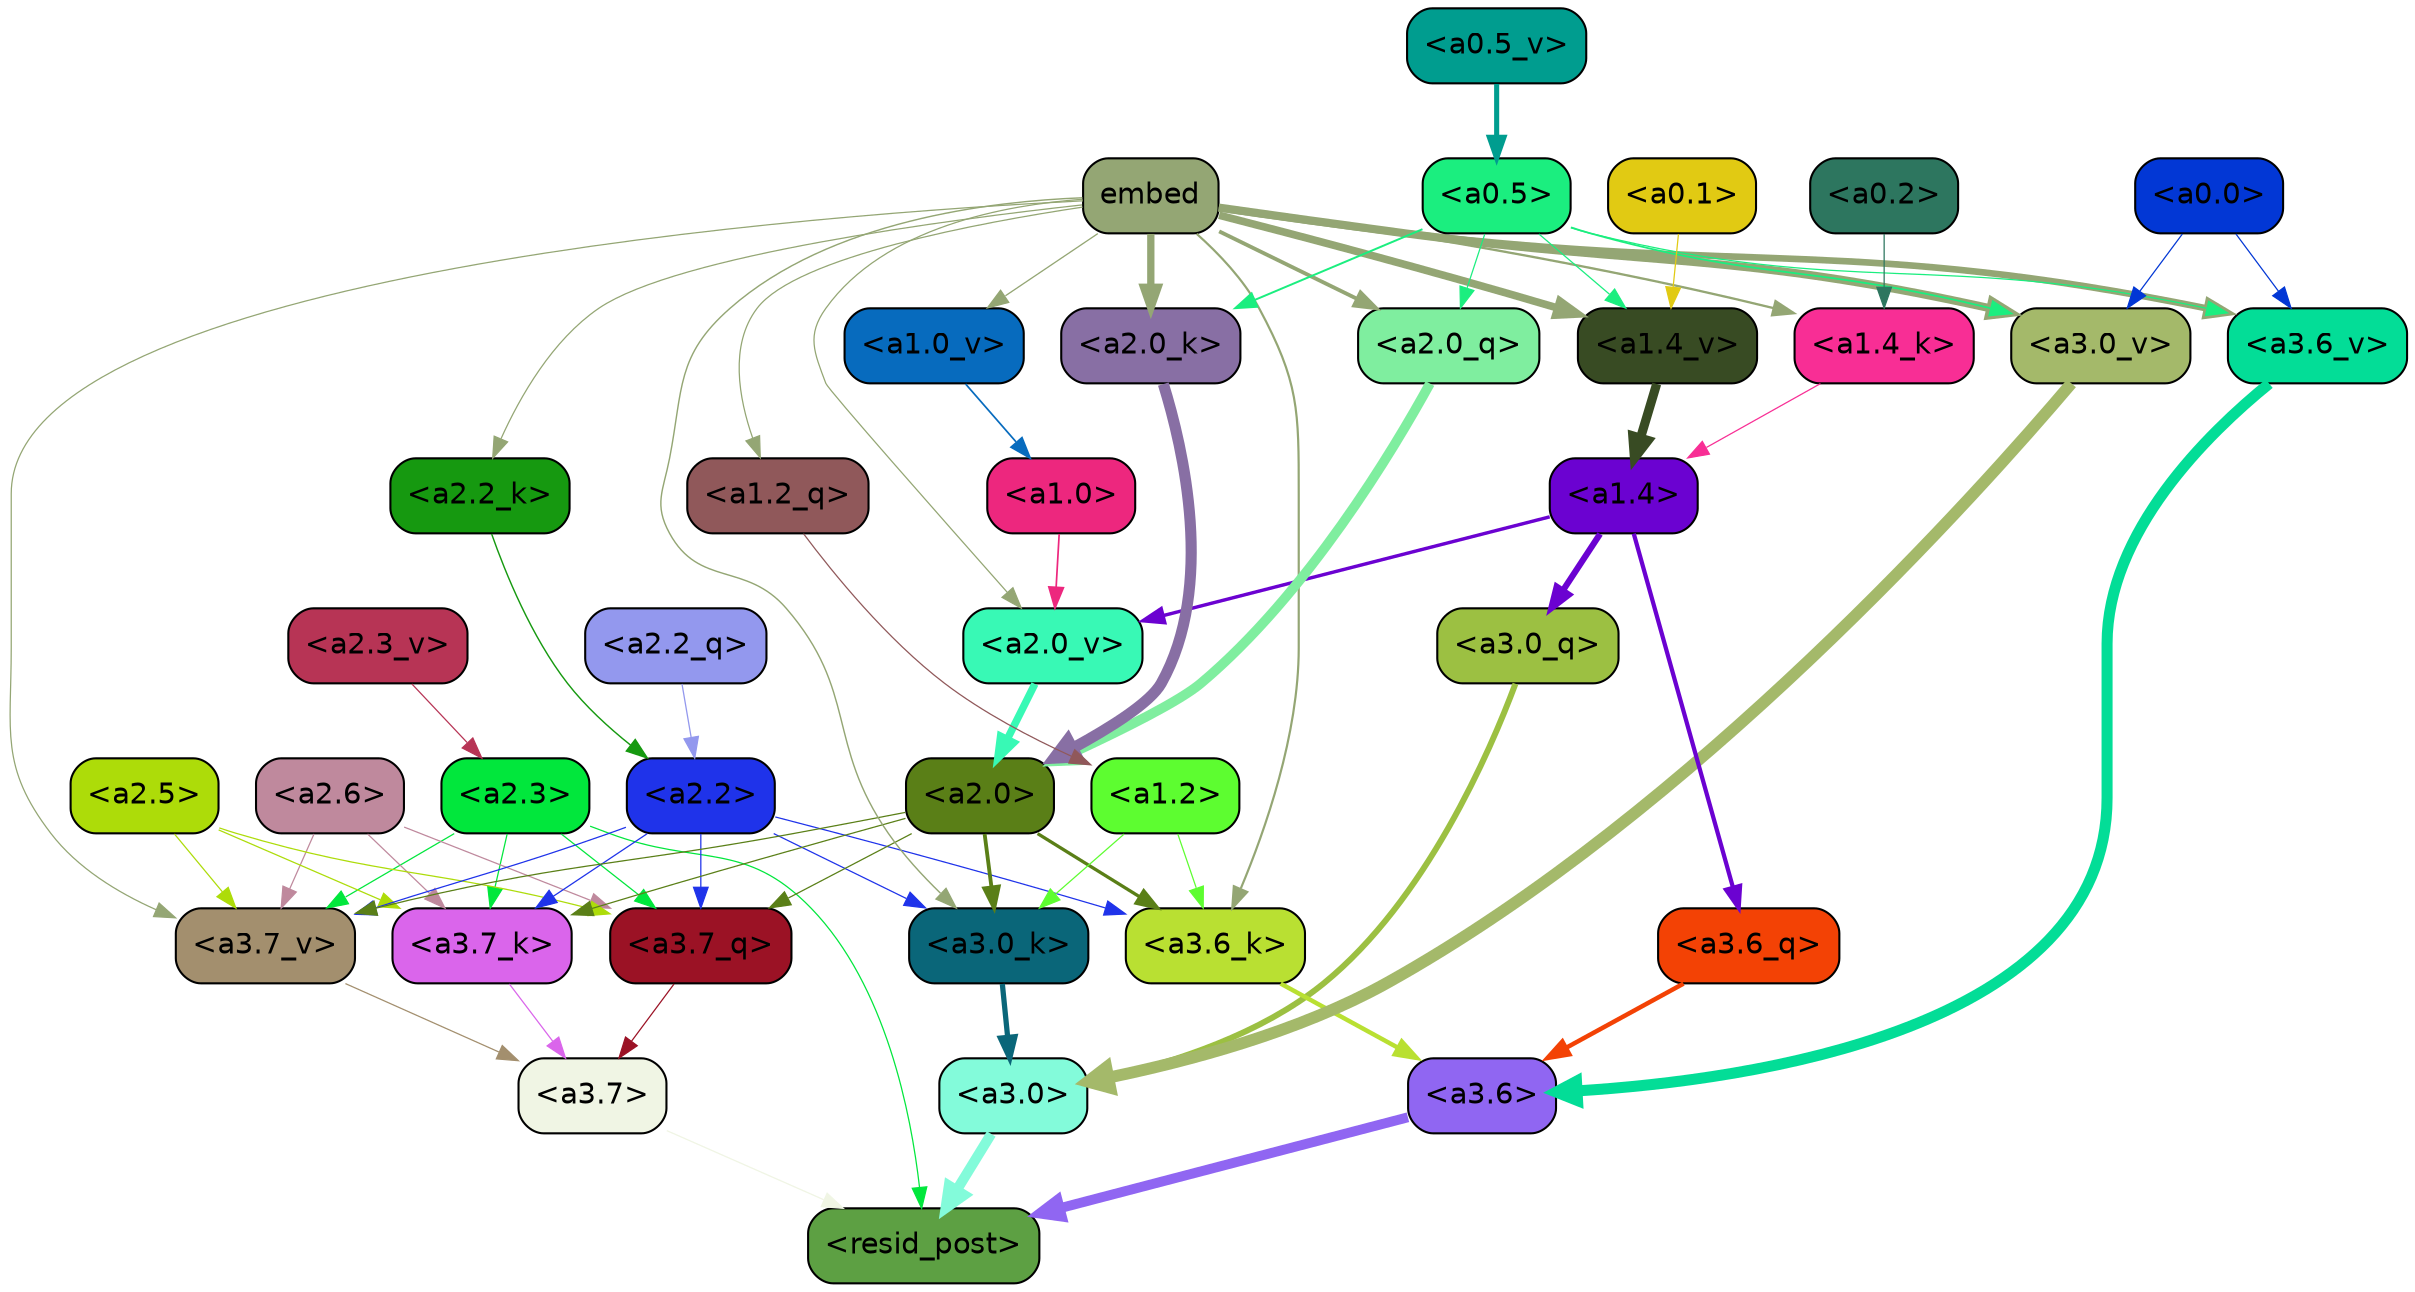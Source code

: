 strict digraph "" {
	graph [bgcolor=transparent,
		layout=dot,
		overlap=false,
		splines=true
	];
	"<a3.7>"	[color=black,
		fillcolor="#f0f5e4",
		fontname=Helvetica,
		shape=box,
		style="filled, rounded"];
	"<resid_post>"	[color=black,
		fillcolor="#5da043",
		fontname=Helvetica,
		shape=box,
		style="filled, rounded"];
	"<a3.7>" -> "<resid_post>"	[color="#f0f5e4",
		penwidth=0.6];
	"<a3.6>"	[color=black,
		fillcolor="#9066f2",
		fontname=Helvetica,
		shape=box,
		style="filled, rounded"];
	"<a3.6>" -> "<resid_post>"	[color="#9066f2",
		penwidth=4.751592040061951];
	"<a3.0>"	[color=black,
		fillcolor="#83fbda",
		fontname=Helvetica,
		shape=box,
		style="filled, rounded"];
	"<a3.0>" -> "<resid_post>"	[color="#83fbda",
		penwidth=4.904066681861877];
	"<a2.3>"	[color=black,
		fillcolor="#01e73c",
		fontname=Helvetica,
		shape=box,
		style="filled, rounded"];
	"<a2.3>" -> "<resid_post>"	[color="#01e73c",
		penwidth=0.6];
	"<a3.7_q>"	[color=black,
		fillcolor="#9b1225",
		fontname=Helvetica,
		shape=box,
		style="filled, rounded"];
	"<a2.3>" -> "<a3.7_q>"	[color="#01e73c",
		penwidth=0.6];
	"<a3.7_k>"	[color=black,
		fillcolor="#da65eb",
		fontname=Helvetica,
		shape=box,
		style="filled, rounded"];
	"<a2.3>" -> "<a3.7_k>"	[color="#01e73c",
		penwidth=0.6];
	"<a3.7_v>"	[color=black,
		fillcolor="#a38f6e",
		fontname=Helvetica,
		shape=box,
		style="filled, rounded"];
	"<a2.3>" -> "<a3.7_v>"	[color="#01e73c",
		penwidth=0.6];
	"<a3.7_q>" -> "<a3.7>"	[color="#9b1225",
		penwidth=0.6];
	"<a3.6_q>"	[color=black,
		fillcolor="#f34205",
		fontname=Helvetica,
		shape=box,
		style="filled, rounded"];
	"<a3.6_q>" -> "<a3.6>"	[color="#f34205",
		penwidth=2.160832464694977];
	"<a3.0_q>"	[color=black,
		fillcolor="#9cc042",
		fontname=Helvetica,
		shape=box,
		style="filled, rounded"];
	"<a3.0_q>" -> "<a3.0>"	[color="#9cc042",
		penwidth=2.870753765106201];
	"<a3.7_k>" -> "<a3.7>"	[color="#da65eb",
		penwidth=0.6];
	"<a3.6_k>"	[color=black,
		fillcolor="#b9e032",
		fontname=Helvetica,
		shape=box,
		style="filled, rounded"];
	"<a3.6_k>" -> "<a3.6>"	[color="#b9e032",
		penwidth=2.13908451795578];
	"<a3.0_k>"	[color=black,
		fillcolor="#0a6679",
		fontname=Helvetica,
		shape=box,
		style="filled, rounded"];
	"<a3.0_k>" -> "<a3.0>"	[color="#0a6679",
		penwidth=2.520303964614868];
	"<a3.7_v>" -> "<a3.7>"	[color="#a38f6e",
		penwidth=0.6];
	"<a3.6_v>"	[color=black,
		fillcolor="#03dd97",
		fontname=Helvetica,
		shape=box,
		style="filled, rounded"];
	"<a3.6_v>" -> "<a3.6>"	[color="#03dd97",
		penwidth=5.297133803367615];
	"<a3.0_v>"	[color=black,
		fillcolor="#a4b96a",
		fontname=Helvetica,
		shape=box,
		style="filled, rounded"];
	"<a3.0_v>" -> "<a3.0>"	[color="#a4b96a",
		penwidth=5.680712580680847];
	"<a2.6>"	[color=black,
		fillcolor="#bf899d",
		fontname=Helvetica,
		shape=box,
		style="filled, rounded"];
	"<a2.6>" -> "<a3.7_q>"	[color="#bf899d",
		penwidth=0.6];
	"<a2.6>" -> "<a3.7_k>"	[color="#bf899d",
		penwidth=0.6];
	"<a2.6>" -> "<a3.7_v>"	[color="#bf899d",
		penwidth=0.6];
	"<a2.5>"	[color=black,
		fillcolor="#addc09",
		fontname=Helvetica,
		shape=box,
		style="filled, rounded"];
	"<a2.5>" -> "<a3.7_q>"	[color="#addc09",
		penwidth=0.6];
	"<a2.5>" -> "<a3.7_k>"	[color="#addc09",
		penwidth=0.6];
	"<a2.5>" -> "<a3.7_v>"	[color="#addc09",
		penwidth=0.6];
	"<a2.2>"	[color=black,
		fillcolor="#1f33ea",
		fontname=Helvetica,
		shape=box,
		style="filled, rounded"];
	"<a2.2>" -> "<a3.7_q>"	[color="#1f33ea",
		penwidth=0.6];
	"<a2.2>" -> "<a3.7_k>"	[color="#1f33ea",
		penwidth=0.6];
	"<a2.2>" -> "<a3.6_k>"	[color="#1f33ea",
		penwidth=0.6];
	"<a2.2>" -> "<a3.0_k>"	[color="#1f33ea",
		penwidth=0.6];
	"<a2.2>" -> "<a3.7_v>"	[color="#1f33ea",
		penwidth=0.6];
	"<a2.0>"	[color=black,
		fillcolor="#5a7f17",
		fontname=Helvetica,
		shape=box,
		style="filled, rounded"];
	"<a2.0>" -> "<a3.7_q>"	[color="#5a7f17",
		penwidth=0.6];
	"<a2.0>" -> "<a3.7_k>"	[color="#5a7f17",
		penwidth=0.6];
	"<a2.0>" -> "<a3.6_k>"	[color="#5a7f17",
		penwidth=1.5897698998451233];
	"<a2.0>" -> "<a3.0_k>"	[color="#5a7f17",
		penwidth=1.8405593037605286];
	"<a2.0>" -> "<a3.7_v>"	[color="#5a7f17",
		penwidth=0.6];
	"<a1.4>"	[color=black,
		fillcolor="#6b02d1",
		fontname=Helvetica,
		shape=box,
		style="filled, rounded"];
	"<a1.4>" -> "<a3.6_q>"	[color="#6b02d1",
		penwidth=2.038943290710449];
	"<a1.4>" -> "<a3.0_q>"	[color="#6b02d1",
		penwidth=2.9756359085440636];
	"<a2.0_v>"	[color=black,
		fillcolor="#38f9b5",
		fontname=Helvetica,
		shape=box,
		style="filled, rounded"];
	"<a1.4>" -> "<a2.0_v>"	[color="#6b02d1",
		penwidth=1.6503054380882531];
	"<a1.2>"	[color=black,
		fillcolor="#5dfd30",
		fontname=Helvetica,
		shape=box,
		style="filled, rounded"];
	"<a1.2>" -> "<a3.6_k>"	[color="#5dfd30",
		penwidth=0.6];
	"<a1.2>" -> "<a3.0_k>"	[color="#5dfd30",
		penwidth=0.6];
	embed	[color=black,
		fillcolor="#94a674",
		fontname=Helvetica,
		shape=box,
		style="filled, rounded"];
	embed -> "<a3.6_k>"	[color="#94a674",
		penwidth=1.046662151813507];
	embed -> "<a3.0_k>"	[color="#94a674",
		penwidth=0.6800519227981567];
	embed -> "<a3.7_v>"	[color="#94a674",
		penwidth=0.6];
	embed -> "<a3.6_v>"	[color="#94a674",
		penwidth=3.1840110421180725];
	embed -> "<a3.0_v>"	[color="#94a674",
		penwidth=3.9005755856633186];
	"<a2.0_q>"	[color=black,
		fillcolor="#7fee9f",
		fontname=Helvetica,
		shape=box,
		style="filled, rounded"];
	embed -> "<a2.0_q>"	[color="#94a674",
		penwidth=1.85904461145401];
	"<a2.2_k>"	[color=black,
		fillcolor="#169910",
		fontname=Helvetica,
		shape=box,
		style="filled, rounded"];
	embed -> "<a2.2_k>"	[color="#94a674",
		penwidth=0.6];
	"<a2.0_k>"	[color=black,
		fillcolor="#886fa4",
		fontname=Helvetica,
		shape=box,
		style="filled, rounded"];
	embed -> "<a2.0_k>"	[color="#94a674",
		penwidth=3.5012558698654175];
	embed -> "<a2.0_v>"	[color="#94a674",
		penwidth=0.6];
	"<a1.2_q>"	[color=black,
		fillcolor="#90585a",
		fontname=Helvetica,
		shape=box,
		style="filled, rounded"];
	embed -> "<a1.2_q>"	[color="#94a674",
		penwidth=0.6];
	"<a1.4_k>"	[color=black,
		fillcolor="#f82e95",
		fontname=Helvetica,
		shape=box,
		style="filled, rounded"];
	embed -> "<a1.4_k>"	[color="#94a674",
		penwidth=1.109577551484108];
	"<a1.4_v>"	[color=black,
		fillcolor="#384b23",
		fontname=Helvetica,
		shape=box,
		style="filled, rounded"];
	embed -> "<a1.4_v>"	[color="#94a674",
		penwidth=3.6756038665771484];
	"<a1.0_v>"	[color=black,
		fillcolor="#076bbe",
		fontname=Helvetica,
		shape=box,
		style="filled, rounded"];
	embed -> "<a1.0_v>"	[color="#94a674",
		penwidth=0.6254805326461792];
	"<a0.5>"	[color=black,
		fillcolor="#1bee7f",
		fontname=Helvetica,
		shape=box,
		style="filled, rounded"];
	"<a0.5>" -> "<a3.6_v>"	[color="#1bee7f",
		penwidth=0.6];
	"<a0.5>" -> "<a3.0_v>"	[color="#1bee7f",
		penwidth=0.8493617177009583];
	"<a0.5>" -> "<a2.0_q>"	[color="#1bee7f",
		penwidth=0.6];
	"<a0.5>" -> "<a2.0_k>"	[color="#1bee7f",
		penwidth=0.9490888118743896];
	"<a0.5>" -> "<a1.4_v>"	[color="#1bee7f",
		penwidth=0.6066105961799622];
	"<a0.0>"	[color=black,
		fillcolor="#0237d5",
		fontname=Helvetica,
		shape=box,
		style="filled, rounded"];
	"<a0.0>" -> "<a3.6_v>"	[color="#0237d5",
		penwidth=0.6];
	"<a0.0>" -> "<a3.0_v>"	[color="#0237d5",
		penwidth=0.6];
	"<a2.2_q>"	[color=black,
		fillcolor="#9398ee",
		fontname=Helvetica,
		shape=box,
		style="filled, rounded"];
	"<a2.2_q>" -> "<a2.2>"	[color="#9398ee",
		penwidth=0.6160273104906082];
	"<a2.0_q>" -> "<a2.0>"	[color="#7fee9f",
		penwidth=4.690633252263069];
	"<a2.2_k>" -> "<a2.2>"	[color="#169910",
		penwidth=0.6862771511077881];
	"<a2.0_k>" -> "<a2.0>"	[color="#886fa4",
		penwidth=5.3401959836483];
	"<a2.3_v>"	[color=black,
		fillcolor="#b73455",
		fontname=Helvetica,
		shape=box,
		style="filled, rounded"];
	"<a2.3_v>" -> "<a2.3>"	[color="#b73455",
		penwidth=0.6];
	"<a2.0_v>" -> "<a2.0>"	[color="#38f9b5",
		penwidth=3.5938978791236877];
	"<a1.0>"	[color=black,
		fillcolor="#ed277e",
		fontname=Helvetica,
		shape=box,
		style="filled, rounded"];
	"<a1.0>" -> "<a2.0_v>"	[color="#ed277e",
		penwidth=0.8279995210468769];
	"<a1.2_q>" -> "<a1.2>"	[color="#90585a",
		penwidth=0.6];
	"<a1.4_k>" -> "<a1.4>"	[color="#f82e95",
		penwidth=0.6];
	"<a1.4_v>" -> "<a1.4>"	[color="#384b23",
		penwidth=4.380064785480499];
	"<a1.0_v>" -> "<a1.0>"	[color="#076bbe",
		penwidth=0.8271287679672241];
	"<a0.2>"	[color=black,
		fillcolor="#2d765f",
		fontname=Helvetica,
		shape=box,
		style="filled, rounded"];
	"<a0.2>" -> "<a1.4_k>"	[color="#2d765f",
		penwidth=0.6];
	"<a0.1>"	[color=black,
		fillcolor="#e1ca13",
		fontname=Helvetica,
		shape=box,
		style="filled, rounded"];
	"<a0.1>" -> "<a1.4_v>"	[color="#e1ca13",
		penwidth=0.6];
	"<a0.5_v>"	[color=black,
		fillcolor="#009d8f",
		fontname=Helvetica,
		shape=box,
		style="filled, rounded"];
	"<a0.5_v>" -> "<a0.5>"	[color="#009d8f",
		penwidth=2.4365723617374897];
}
